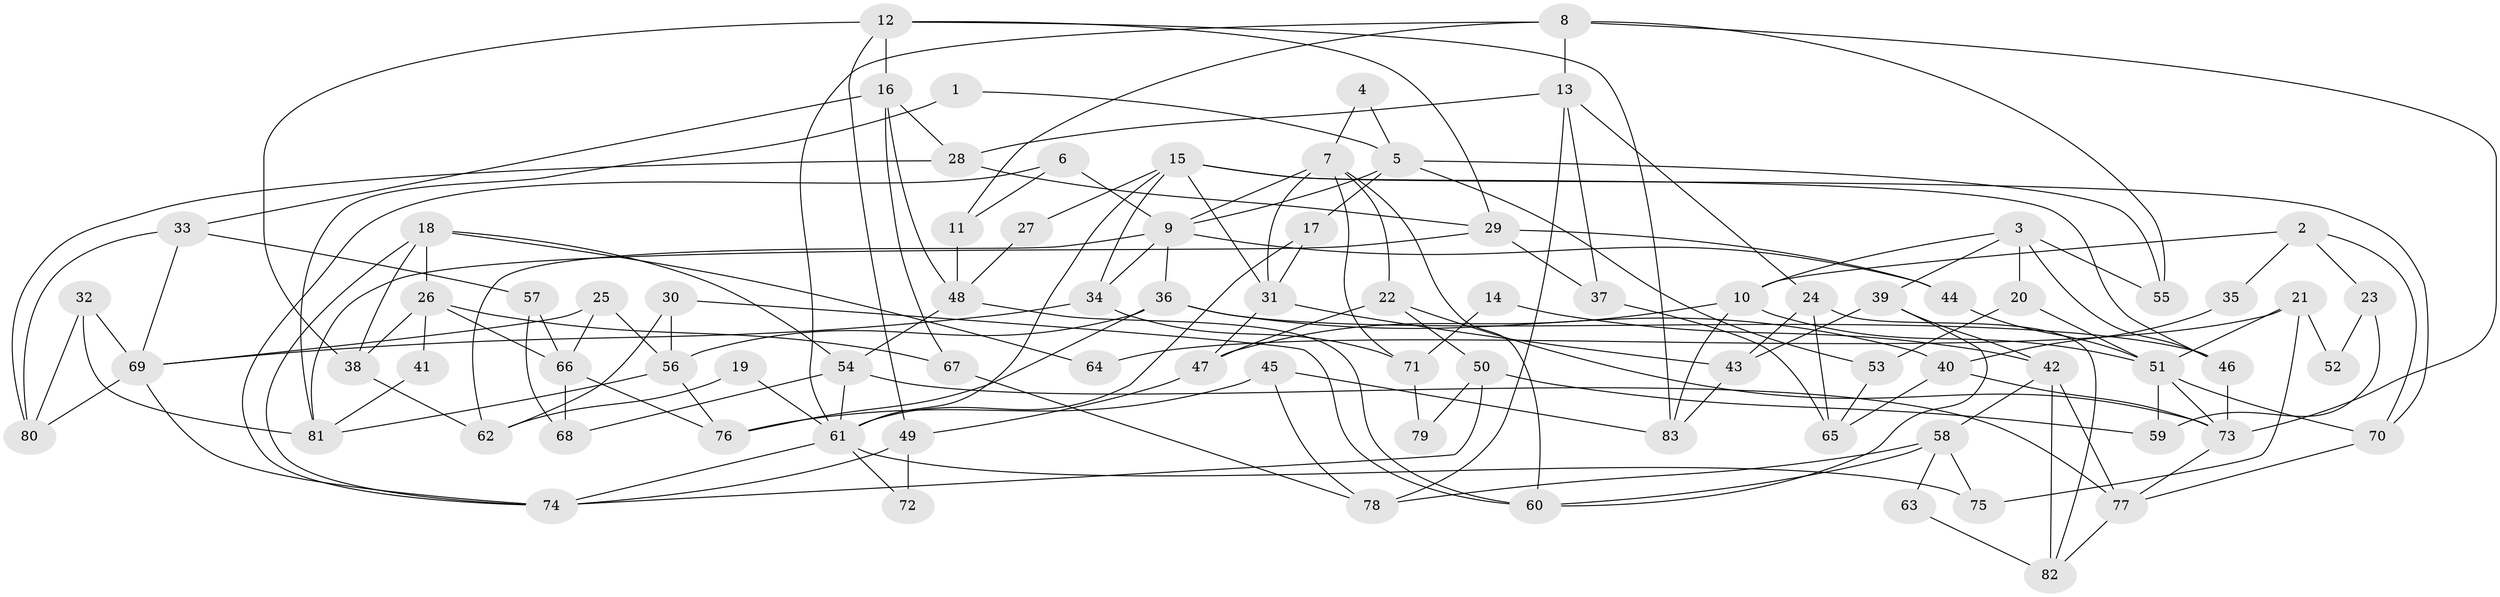 // coarse degree distribution, {2: 0.12, 5: 0.3, 10: 0.04, 4: 0.22, 7: 0.04, 6: 0.16, 3: 0.08, 8: 0.02, 11: 0.02}
// Generated by graph-tools (version 1.1) at 2025/37/03/04/25 23:37:03]
// undirected, 83 vertices, 166 edges
graph export_dot {
  node [color=gray90,style=filled];
  1;
  2;
  3;
  4;
  5;
  6;
  7;
  8;
  9;
  10;
  11;
  12;
  13;
  14;
  15;
  16;
  17;
  18;
  19;
  20;
  21;
  22;
  23;
  24;
  25;
  26;
  27;
  28;
  29;
  30;
  31;
  32;
  33;
  34;
  35;
  36;
  37;
  38;
  39;
  40;
  41;
  42;
  43;
  44;
  45;
  46;
  47;
  48;
  49;
  50;
  51;
  52;
  53;
  54;
  55;
  56;
  57;
  58;
  59;
  60;
  61;
  62;
  63;
  64;
  65;
  66;
  67;
  68;
  69;
  70;
  71;
  72;
  73;
  74;
  75;
  76;
  77;
  78;
  79;
  80;
  81;
  82;
  83;
  1 -- 5;
  1 -- 81;
  2 -- 70;
  2 -- 10;
  2 -- 23;
  2 -- 35;
  3 -- 46;
  3 -- 10;
  3 -- 20;
  3 -- 39;
  3 -- 55;
  4 -- 5;
  4 -- 7;
  5 -- 17;
  5 -- 55;
  5 -- 9;
  5 -- 53;
  6 -- 9;
  6 -- 74;
  6 -- 11;
  7 -- 60;
  7 -- 9;
  7 -- 22;
  7 -- 31;
  7 -- 71;
  8 -- 73;
  8 -- 13;
  8 -- 11;
  8 -- 55;
  8 -- 61;
  9 -- 36;
  9 -- 34;
  9 -- 44;
  9 -- 62;
  10 -- 47;
  10 -- 83;
  10 -- 51;
  11 -- 48;
  12 -- 16;
  12 -- 83;
  12 -- 29;
  12 -- 38;
  12 -- 49;
  13 -- 37;
  13 -- 24;
  13 -- 28;
  13 -- 78;
  14 -- 71;
  14 -- 42;
  15 -- 70;
  15 -- 61;
  15 -- 27;
  15 -- 31;
  15 -- 34;
  15 -- 46;
  16 -- 67;
  16 -- 33;
  16 -- 28;
  16 -- 48;
  17 -- 31;
  17 -- 61;
  18 -- 26;
  18 -- 54;
  18 -- 38;
  18 -- 64;
  18 -- 74;
  19 -- 61;
  19 -- 62;
  20 -- 51;
  20 -- 53;
  21 -- 51;
  21 -- 75;
  21 -- 52;
  21 -- 64;
  22 -- 73;
  22 -- 47;
  22 -- 50;
  23 -- 59;
  23 -- 52;
  24 -- 82;
  24 -- 43;
  24 -- 65;
  25 -- 69;
  25 -- 66;
  25 -- 56;
  26 -- 38;
  26 -- 66;
  26 -- 41;
  26 -- 67;
  27 -- 48;
  28 -- 29;
  28 -- 80;
  29 -- 37;
  29 -- 44;
  29 -- 81;
  30 -- 62;
  30 -- 56;
  30 -- 60;
  31 -- 43;
  31 -- 47;
  32 -- 69;
  32 -- 80;
  32 -- 81;
  33 -- 69;
  33 -- 80;
  33 -- 57;
  34 -- 69;
  34 -- 71;
  35 -- 40;
  36 -- 56;
  36 -- 46;
  36 -- 40;
  36 -- 76;
  37 -- 65;
  38 -- 62;
  39 -- 60;
  39 -- 42;
  39 -- 43;
  40 -- 65;
  40 -- 73;
  41 -- 81;
  42 -- 77;
  42 -- 58;
  42 -- 82;
  43 -- 83;
  44 -- 51;
  45 -- 76;
  45 -- 78;
  45 -- 83;
  46 -- 73;
  47 -- 49;
  48 -- 54;
  48 -- 60;
  49 -- 72;
  49 -- 74;
  50 -- 74;
  50 -- 59;
  50 -- 79;
  51 -- 59;
  51 -- 70;
  51 -- 73;
  53 -- 65;
  54 -- 61;
  54 -- 68;
  54 -- 77;
  56 -- 81;
  56 -- 76;
  57 -- 68;
  57 -- 66;
  58 -- 60;
  58 -- 63;
  58 -- 75;
  58 -- 78;
  61 -- 74;
  61 -- 72;
  61 -- 75;
  63 -- 82;
  66 -- 76;
  66 -- 68;
  67 -- 78;
  69 -- 74;
  69 -- 80;
  70 -- 77;
  71 -- 79;
  73 -- 77;
  77 -- 82;
}

